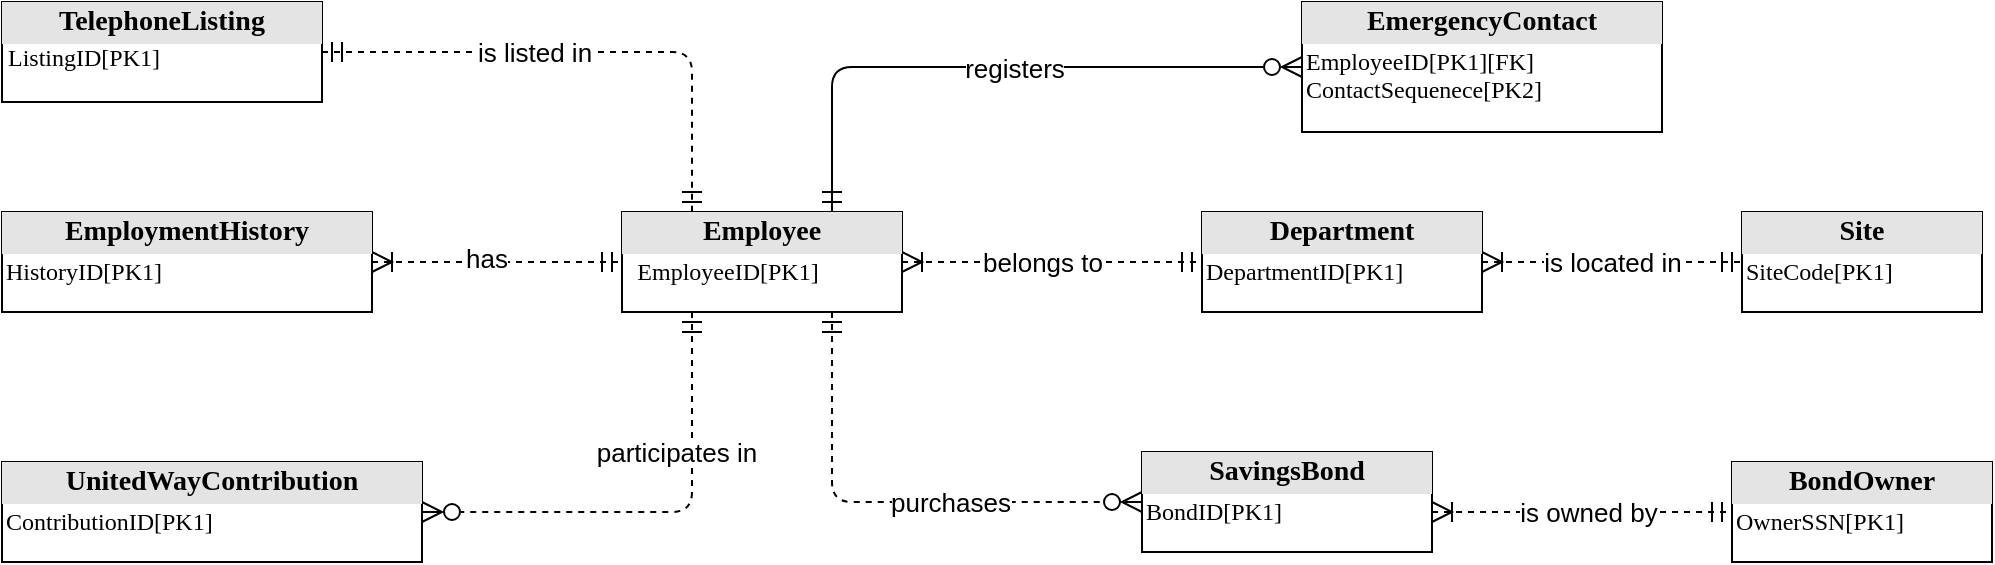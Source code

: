 <mxfile version="27.0.9">
  <diagram name="Page-1" id="2ca16b54-16f6-2749-3443-fa8db7711227">
    <mxGraphModel dx="2068" dy="1144" grid="1" gridSize="10" guides="1" tooltips="1" connect="1" arrows="1" fold="1" page="1" pageScale="1" pageWidth="1100" pageHeight="850" background="none" math="0" shadow="0">
      <root>
        <mxCell id="0" />
        <mxCell id="1" parent="0" />
        <mxCell id="lz7ZjVJm0jLTC2uePFYB-26" style="edgeStyle=orthogonalEdgeStyle;html=1;entryX=1;entryY=0.5;dashed=1;labelBackgroundColor=none;startArrow=ERmandOne;endArrow=ERzeroToMany;fontFamily=Verdana;fontSize=12;align=left;endSize=8;startSize=8;endFill=0;exitX=0.25;exitY=1;exitDx=0;exitDy=0;entryDx=0;entryDy=0;" edge="1" parent="1" source="lz7ZjVJm0jLTC2uePFYB-43" target="lz7ZjVJm0jLTC2uePFYB-46">
          <mxGeometry relative="1" as="geometry">
            <mxPoint x="395.5" y="495" as="sourcePoint" />
            <mxPoint x="283" y="595" as="targetPoint" />
          </mxGeometry>
        </mxCell>
        <mxCell id="lz7ZjVJm0jLTC2uePFYB-27" value="&lt;span&gt;participates in&lt;/span&gt;" style="edgeLabel;html=1;align=center;verticalAlign=middle;resizable=0;points=[];labelBackgroundColor=#FFFFFF;fontSize=13;" vertex="1" connectable="0" parent="lz7ZjVJm0jLTC2uePFYB-26">
          <mxGeometry x="-0.172" y="-2" relative="1" as="geometry">
            <mxPoint x="-6" y="-28" as="offset" />
          </mxGeometry>
        </mxCell>
        <mxCell id="lz7ZjVJm0jLTC2uePFYB-28" style="edgeStyle=orthogonalEdgeStyle;html=1;labelBackgroundColor=none;startArrow=ERmandOne;endArrow=ERzeroToMany;fontFamily=Verdana;fontSize=12;align=left;exitX=0.75;exitY=0;exitDx=0;exitDy=0;endSize=8;startSize=8;endFill=0;entryX=0;entryY=0.5;entryDx=0;entryDy=0;" edge="1" parent="1" source="lz7ZjVJm0jLTC2uePFYB-43" target="lz7ZjVJm0jLTC2uePFYB-45">
          <mxGeometry relative="1" as="geometry">
            <mxPoint x="663.0" y="355" as="targetPoint" />
            <mxPoint x="460.5" y="445" as="sourcePoint" />
          </mxGeometry>
        </mxCell>
        <mxCell id="lz7ZjVJm0jLTC2uePFYB-29" value="&lt;span&gt;registers&lt;/span&gt;" style="edgeLabel;html=1;align=center;verticalAlign=middle;resizable=0;points=[];labelBackgroundColor=#FFFFFF;fontSize=13;" vertex="1" connectable="0" parent="lz7ZjVJm0jLTC2uePFYB-28">
          <mxGeometry x="-0.135" y="-2" relative="1" as="geometry">
            <mxPoint x="30" y="-2" as="offset" />
          </mxGeometry>
        </mxCell>
        <mxCell id="lz7ZjVJm0jLTC2uePFYB-30" style="edgeStyle=orthogonalEdgeStyle;html=1;dashed=1;labelBackgroundColor=none;startArrow=ERoneToMany;endArrow=ERmandOne;fontFamily=Verdana;fontSize=12;align=left;startFill=0;endFill=0;endSize=8;startSize=8;exitX=1;exitY=0.5;exitDx=0;exitDy=0;entryX=0;entryY=0.5;entryDx=0;entryDy=0;" edge="1" parent="1" source="lz7ZjVJm0jLTC2uePFYB-43" target="lz7ZjVJm0jLTC2uePFYB-44">
          <mxGeometry relative="1" as="geometry">
            <mxPoint x="553" y="515" as="sourcePoint" />
            <mxPoint x="633" y="475" as="targetPoint" />
          </mxGeometry>
        </mxCell>
        <mxCell id="lz7ZjVJm0jLTC2uePFYB-31" value="belongs to" style="edgeLabel;html=1;align=center;verticalAlign=middle;resizable=0;points=[];fontSize=13;" vertex="1" connectable="0" parent="lz7ZjVJm0jLTC2uePFYB-30">
          <mxGeometry x="0.191" y="1" relative="1" as="geometry">
            <mxPoint x="-20" y="1" as="offset" />
          </mxGeometry>
        </mxCell>
        <mxCell id="lz7ZjVJm0jLTC2uePFYB-32" style="edgeStyle=orthogonalEdgeStyle;html=1;entryX=0;entryY=0.5;dashed=1;labelBackgroundColor=none;startArrow=ERoneToMany;endArrow=ERmandOne;fontFamily=Verdana;fontSize=12;align=left;exitX=1;exitY=0.6;exitDx=0;exitDy=0;entryDx=0;entryDy=0;endFill=0;startFill=0;endSize=8;startSize=8;exitPerimeter=0;" edge="1" parent="1" source="lz7ZjVJm0jLTC2uePFYB-47" target="lz7ZjVJm0jLTC2uePFYB-50">
          <mxGeometry relative="1" as="geometry">
            <mxPoint x="768.0" y="595" as="sourcePoint" />
            <mxPoint x="913.0" y="595" as="targetPoint" />
          </mxGeometry>
        </mxCell>
        <mxCell id="lz7ZjVJm0jLTC2uePFYB-33" value="is owned by" style="edgeLabel;html=1;align=center;verticalAlign=middle;resizable=0;points=[];fontSize=13;" vertex="1" connectable="0" parent="lz7ZjVJm0jLTC2uePFYB-32">
          <mxGeometry x="-0.084" y="1" relative="1" as="geometry">
            <mxPoint x="9" y="1" as="offset" />
          </mxGeometry>
        </mxCell>
        <mxCell id="lz7ZjVJm0jLTC2uePFYB-34" style="edgeStyle=orthogonalEdgeStyle;html=1;entryX=0;entryY=0.5;labelBackgroundColor=none;startArrow=ERoneToMany;endArrow=ERmandOne;fontFamily=Verdana;fontSize=12;align=left;entryDx=0;entryDy=0;startFill=0;endFill=0;dashed=1;endSize=8;startSize=8;exitX=1;exitY=0.5;exitDx=0;exitDy=0;" edge="1" parent="1" source="lz7ZjVJm0jLTC2uePFYB-42" target="lz7ZjVJm0jLTC2uePFYB-43">
          <mxGeometry relative="1" as="geometry">
            <mxPoint x="243" y="470" as="sourcePoint" />
            <mxPoint x="363" y="470" as="targetPoint" />
          </mxGeometry>
        </mxCell>
        <mxCell id="lz7ZjVJm0jLTC2uePFYB-35" value="has" style="edgeLabel;html=1;align=center;verticalAlign=middle;resizable=0;points=[];fontSize=13;" vertex="1" connectable="0" parent="lz7ZjVJm0jLTC2uePFYB-34">
          <mxGeometry x="-0.088" y="2" relative="1" as="geometry">
            <mxPoint as="offset" />
          </mxGeometry>
        </mxCell>
        <mxCell id="lz7ZjVJm0jLTC2uePFYB-36" style="edgeStyle=orthogonalEdgeStyle;html=1;entryX=0;entryY=0.5;dashed=1;labelBackgroundColor=none;startArrow=ERmandOne;endArrow=ERzeroToMany;fontFamily=Verdana;fontSize=12;align=left;exitX=0.75;exitY=1;exitDx=0;exitDy=0;endSize=8;startSize=8;endFill=0;entryDx=0;entryDy=0;" edge="1" parent="1" source="lz7ZjVJm0jLTC2uePFYB-43" target="lz7ZjVJm0jLTC2uePFYB-47">
          <mxGeometry relative="1" as="geometry">
            <mxPoint x="460.5" y="495" as="sourcePoint" />
            <mxPoint x="618.0" y="595" as="targetPoint" />
          </mxGeometry>
        </mxCell>
        <mxCell id="lz7ZjVJm0jLTC2uePFYB-37" value="purchases" style="edgeLabel;html=1;align=center;verticalAlign=middle;resizable=0;points=[];fontSize=13;" vertex="1" connectable="0" parent="lz7ZjVJm0jLTC2uePFYB-36">
          <mxGeometry x="0.045" y="4" relative="1" as="geometry">
            <mxPoint x="23" y="4" as="offset" />
          </mxGeometry>
        </mxCell>
        <mxCell id="lz7ZjVJm0jLTC2uePFYB-38" value="" style="edgeStyle=orthogonalEdgeStyle;html=1;endArrow=ERmandOne;startArrow=ERmandOne;labelBackgroundColor=none;fontFamily=Verdana;fontSize=12;align=left;exitX=1;exitY=0.5;entryX=0.25;entryY=0;entryDx=0;entryDy=0;exitDx=0;exitDy=0;dashed=1;endSize=8;startSize=8;endFill=0;" edge="1" parent="1" source="lz7ZjVJm0jLTC2uePFYB-49" target="lz7ZjVJm0jLTC2uePFYB-43">
          <mxGeometry width="100" height="100" relative="1" as="geometry">
            <mxPoint x="213" y="365" as="sourcePoint" />
            <mxPoint x="395.5" y="445" as="targetPoint" />
          </mxGeometry>
        </mxCell>
        <mxCell id="lz7ZjVJm0jLTC2uePFYB-39" value="is listed in" style="edgeLabel;html=1;align=center;verticalAlign=middle;resizable=0;points=[];fontSize=13;" vertex="1" connectable="0" parent="lz7ZjVJm0jLTC2uePFYB-38">
          <mxGeometry x="-0.088" y="5" relative="1" as="geometry">
            <mxPoint x="-15" y="5" as="offset" />
          </mxGeometry>
        </mxCell>
        <mxCell id="lz7ZjVJm0jLTC2uePFYB-40" style="edgeStyle=orthogonalEdgeStyle;html=1;dashed=1;labelBackgroundColor=none;startArrow=ERoneToMany;endArrow=ERmandOne;fontFamily=Verdana;fontSize=12;align=left;exitX=1;exitY=0.5;exitDx=0;exitDy=0;endSize=8;startSize=8;endFill=0;startFill=0;entryX=0;entryY=0.5;entryDx=0;entryDy=0;" edge="1" parent="1" source="lz7ZjVJm0jLTC2uePFYB-44" target="lz7ZjVJm0jLTC2uePFYB-48">
          <mxGeometry relative="1" as="geometry">
            <mxPoint x="783.0" y="470" as="sourcePoint" />
            <mxPoint x="913" y="470" as="targetPoint" />
          </mxGeometry>
        </mxCell>
        <mxCell id="lz7ZjVJm0jLTC2uePFYB-41" value="&lt;span&gt;is located in&lt;/span&gt;" style="edgeLabel;html=1;align=center;verticalAlign=middle;resizable=0;points=[];labelBackgroundColor=#FFFFFF;fontSize=13;" vertex="1" connectable="0" parent="lz7ZjVJm0jLTC2uePFYB-40">
          <mxGeometry x="-0.135" y="-2" relative="1" as="geometry">
            <mxPoint x="9" y="-2" as="offset" />
          </mxGeometry>
        </mxCell>
        <mxCell id="lz7ZjVJm0jLTC2uePFYB-42" value="&lt;div style=&quot;text-align: center; box-sizing: border-box; width: 100%; background: rgb(228, 228, 228); padding: 2px;&quot;&gt;&lt;span style=&quot;font-size: 14px;&quot;&gt;&lt;b&gt;EmploymentHistory&lt;/b&gt;&lt;/span&gt;&lt;/div&gt;&lt;table style=&quot;width:100%;font-size:1em;&quot; cellpadding=&quot;2&quot; cellspacing=&quot;0&quot;&gt;&lt;tbody&gt;&lt;tr&gt;&lt;td&gt;HistoryID[PK1]&lt;/td&gt;&lt;td&gt;&lt;br&gt;&lt;/td&gt;&lt;/tr&gt;&lt;/tbody&gt;&lt;/table&gt;" style="verticalAlign=top;align=left;overflow=fill;html=1;whiteSpace=wrap;rounded=0;shadow=0;comic=0;strokeColor=default;strokeWidth=1;fontFamily=Verdana;fontSize=12;fontColor=default;labelBackgroundColor=none;fillColor=default;" vertex="1" parent="1">
          <mxGeometry x="53" y="445" width="185" height="50" as="geometry" />
        </mxCell>
        <mxCell id="lz7ZjVJm0jLTC2uePFYB-43" value="&lt;div style=&quot;text-align: center; box-sizing: border-box; width: 100%; background: rgb(228, 228, 228); padding: 2px;&quot;&gt;&lt;span style=&quot;font-size: 14px;&quot;&gt;&lt;b&gt;Employee&lt;/b&gt;&lt;/span&gt;&lt;/div&gt;&lt;table style=&quot;width:100%;font-size:1em;&quot; cellpadding=&quot;2&quot; cellspacing=&quot;0&quot;&gt;&lt;tbody&gt;&lt;tr&gt;&lt;td&gt;&lt;/td&gt;&lt;td&gt;EmployeeID[PK1]&lt;/td&gt;&lt;/tr&gt;&lt;tr&gt;&lt;td&gt;&lt;br&gt;&lt;/td&gt;&lt;td&gt;&lt;br&gt;&lt;/td&gt;&lt;/tr&gt;&lt;/tbody&gt;&lt;/table&gt;" style="verticalAlign=top;align=left;overflow=fill;html=1;whiteSpace=wrap;rounded=0;shadow=0;comic=0;strokeColor=default;strokeWidth=1;fontFamily=Verdana;fontSize=12;fontColor=default;labelBackgroundColor=none;fillColor=default;" vertex="1" parent="1">
          <mxGeometry x="363" y="445" width="140" height="50" as="geometry" />
        </mxCell>
        <mxCell id="lz7ZjVJm0jLTC2uePFYB-44" value="&lt;div style=&quot;text-align: center; box-sizing: border-box; width: 100%; background: rgb(228, 228, 228); padding: 2px;&quot;&gt;&lt;font style=&quot;font-size: 14px;&quot;&gt;&lt;b&gt;Department&lt;/b&gt;&lt;/font&gt;&lt;/div&gt;&lt;table style=&quot;width:100%;font-size:1em;&quot; cellpadding=&quot;2&quot; cellspacing=&quot;0&quot;&gt;&lt;tbody&gt;&lt;tr&gt;&lt;td&gt;DepartmentID[PK1]&lt;/td&gt;&lt;td&gt;&lt;/td&gt;&lt;/tr&gt;&lt;/tbody&gt;&lt;/table&gt;" style="verticalAlign=top;align=left;overflow=fill;html=1;whiteSpace=wrap;rounded=0;shadow=0;comic=0;strokeColor=default;strokeWidth=1;fontFamily=Verdana;fontSize=12;fontColor=default;labelBackgroundColor=none;fillColor=default;" vertex="1" parent="1">
          <mxGeometry x="653" y="445" width="140" height="50" as="geometry" />
        </mxCell>
        <mxCell id="lz7ZjVJm0jLTC2uePFYB-45" value="&lt;div style=&quot;text-align: center; box-sizing: border-box; width: 100%; background: rgb(228, 228, 228); padding: 2px;&quot;&gt;&lt;font style=&quot;font-size: 14px;&quot;&gt;&lt;b&gt;EmergencyContact&lt;/b&gt;&lt;/font&gt;&lt;/div&gt;&lt;table style=&quot;width:100%;font-size:1em;&quot; cellpadding=&quot;2&quot; cellspacing=&quot;0&quot;&gt;&lt;tbody&gt;&lt;tr&gt;&lt;td&gt;EmployeeID[PK1][FK]&lt;br&gt;ContactSequenece[PK2]&lt;/td&gt;&lt;td&gt;&lt;/td&gt;&lt;/tr&gt;&lt;/tbody&gt;&lt;/table&gt;" style="verticalAlign=top;align=left;overflow=fill;html=1;whiteSpace=wrap;rounded=0;shadow=0;comic=0;strokeColor=default;strokeWidth=1;fontFamily=Verdana;fontSize=12;fontColor=default;labelBackgroundColor=none;fillColor=default;" vertex="1" parent="1">
          <mxGeometry x="703" y="340" width="180" height="65" as="geometry" />
        </mxCell>
        <mxCell id="lz7ZjVJm0jLTC2uePFYB-46" value="&lt;div style=&quot;text-align: center; box-sizing: border-box; width: 100%; background: rgb(228, 228, 228); padding: 2px;&quot;&gt;&lt;span style=&quot;font-size: 14px;&quot;&gt;&lt;b&gt;UnitedWayContribution&lt;/b&gt;&lt;/span&gt;&lt;/div&gt;&lt;table style=&quot;width:100%;font-size:1em;&quot; cellpadding=&quot;2&quot; cellspacing=&quot;0&quot;&gt;&lt;tbody&gt;&lt;tr&gt;&lt;td&gt;ContributionID[PK1]&lt;/td&gt;&lt;td&gt;&lt;br&gt;&lt;/td&gt;&lt;/tr&gt;&lt;/tbody&gt;&lt;/table&gt;" style="verticalAlign=top;align=left;overflow=fill;html=1;whiteSpace=wrap;rounded=0;shadow=0;comic=0;strokeColor=default;strokeWidth=1;fontFamily=Verdana;fontSize=12;fontColor=default;labelBackgroundColor=none;fillColor=default;" vertex="1" parent="1">
          <mxGeometry x="53" y="570" width="210" height="50" as="geometry" />
        </mxCell>
        <mxCell id="lz7ZjVJm0jLTC2uePFYB-47" value="&lt;div style=&quot;text-align: center; box-sizing: border-box; width: 100%; background: rgb(228, 228, 228); padding: 2px;&quot;&gt;&lt;span style=&quot;font-size: 14px;&quot;&gt;&lt;b&gt;SavingsBond&lt;/b&gt;&lt;/span&gt;&lt;/div&gt;&lt;table style=&quot;width:100%;font-size:1em;&quot; cellpadding=&quot;2&quot; cellspacing=&quot;0&quot;&gt;&lt;tbody&gt;&lt;tr&gt;&lt;td&gt;BondID[PK1]&lt;/td&gt;&lt;td&gt;&lt;/td&gt;&lt;/tr&gt;&lt;/tbody&gt;&lt;/table&gt;" style="verticalAlign=top;align=left;overflow=fill;html=1;whiteSpace=wrap;rounded=0;shadow=0;comic=0;strokeColor=default;strokeWidth=1;fontFamily=Verdana;fontSize=12;fontColor=default;labelBackgroundColor=none;fillColor=default;" vertex="1" parent="1">
          <mxGeometry x="623" y="565" width="145" height="50" as="geometry" />
        </mxCell>
        <mxCell id="lz7ZjVJm0jLTC2uePFYB-48" value="&lt;div style=&quot;box-sizing: border-box; width: 100%; background: rgb(228, 228, 228); padding: 2px; text-align: center;&quot;&gt;&lt;span style=&quot;font-size: 14px;&quot;&gt;&lt;b&gt;Site&lt;/b&gt;&lt;/span&gt;&lt;/div&gt;&lt;table style=&quot;width:100%;font-size:1em;&quot; cellpadding=&quot;2&quot; cellspacing=&quot;0&quot;&gt;&lt;tbody&gt;&lt;tr&gt;&lt;td&gt;SiteCode[PK1]&lt;/td&gt;&lt;td&gt;&lt;br&gt;&lt;/td&gt;&lt;/tr&gt;&lt;/tbody&gt;&lt;/table&gt;" style="verticalAlign=top;align=left;overflow=fill;html=1;whiteSpace=wrap;rounded=0;shadow=0;comic=0;strokeColor=default;strokeWidth=1;fontFamily=Verdana;fontSize=12;fontColor=default;labelBackgroundColor=none;fillColor=default;" vertex="1" parent="1">
          <mxGeometry x="923" y="445" width="120" height="50" as="geometry" />
        </mxCell>
        <mxCell id="lz7ZjVJm0jLTC2uePFYB-49" value="&lt;div style=&quot;text-align: center; box-sizing: border-box; width: 100%; background: rgb(228, 228, 228); padding: 2px;&quot;&gt;&lt;font style=&quot;font-size: 14px;&quot;&gt;&lt;b&gt;TelephoneListing&lt;/b&gt;&lt;/font&gt;&lt;/div&gt;&amp;nbsp;ListingID[PK1]&lt;table style=&quot;width:100%;font-size:1em;&quot; cellpadding=&quot;2&quot; cellspacing=&quot;0&quot;&gt;&lt;tbody&gt;&lt;/tbody&gt;&lt;/table&gt;" style="verticalAlign=top;align=left;overflow=fill;html=1;whiteSpace=wrap;rounded=0;shadow=0;comic=0;strokeColor=default;strokeWidth=1;fontFamily=Verdana;fontSize=12;fontColor=default;labelBackgroundColor=none;fillColor=default;" vertex="1" parent="1">
          <mxGeometry x="53" y="340" width="160" height="50" as="geometry" />
        </mxCell>
        <mxCell id="lz7ZjVJm0jLTC2uePFYB-50" value="&lt;div style=&quot;box-sizing: border-box; width: 100%; background: rgb(228, 228, 228); padding: 2px; text-align: center;&quot;&gt;&lt;span style=&quot;font-size: 14px;&quot;&gt;&lt;b&gt;BondOwner&lt;/b&gt;&lt;/span&gt;&lt;/div&gt;&lt;table style=&quot;width:100%;font-size:1em;&quot; cellpadding=&quot;2&quot; cellspacing=&quot;0&quot;&gt;&lt;tbody&gt;&lt;tr&gt;&lt;td&gt;OwnerSSN[PK1]&lt;/td&gt;&lt;td&gt;&lt;br&gt;&lt;/td&gt;&lt;/tr&gt;&lt;/tbody&gt;&lt;/table&gt;" style="verticalAlign=top;align=left;overflow=fill;html=1;whiteSpace=wrap;rounded=0;shadow=0;comic=0;strokeColor=default;strokeWidth=1;fontFamily=Verdana;fontSize=12;fontColor=default;labelBackgroundColor=none;fillColor=default;" vertex="1" parent="1">
          <mxGeometry x="918" y="570" width="130" height="50" as="geometry" />
        </mxCell>
      </root>
    </mxGraphModel>
  </diagram>
</mxfile>
